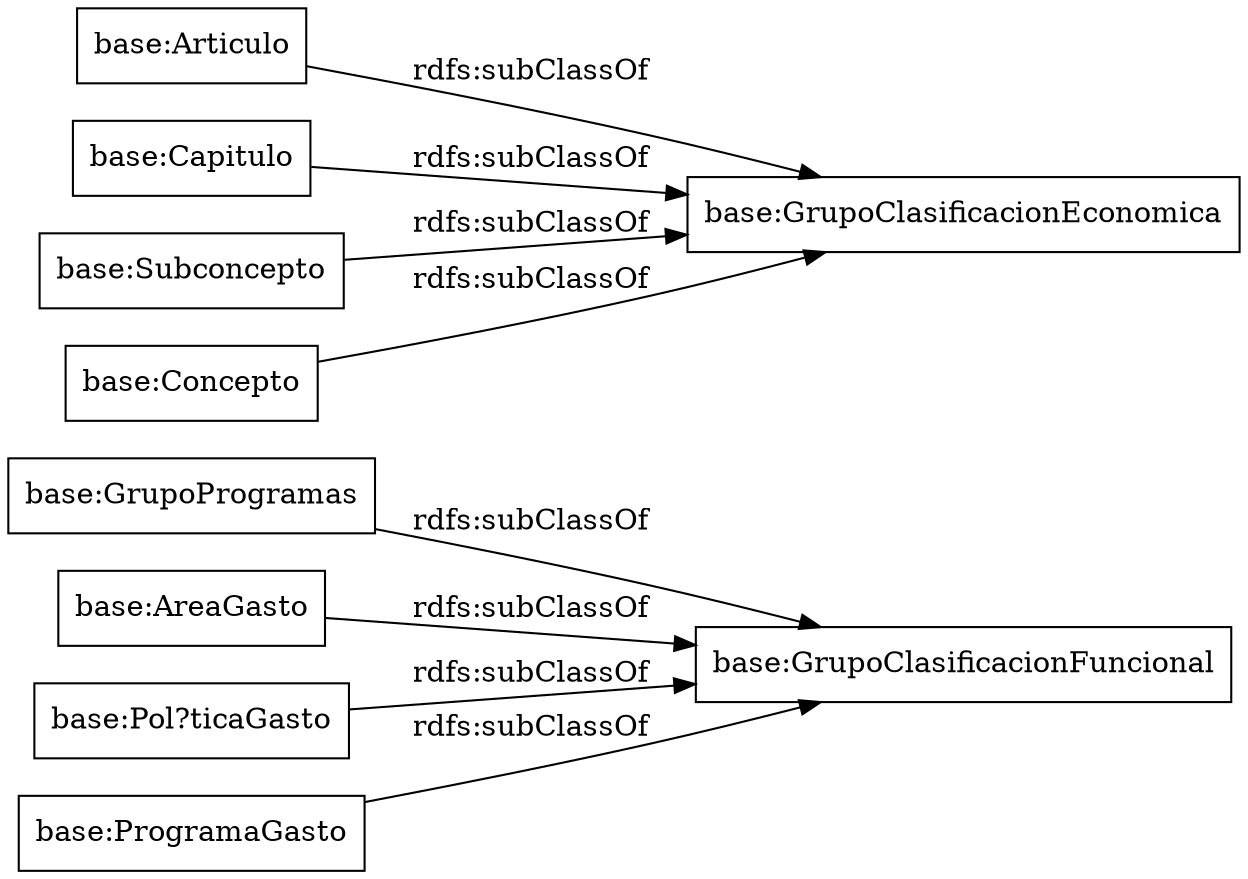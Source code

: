 digraph ar2dtool_diagram { 
rankdir=LR;
size="1000"
node [shape = rectangle, color="black"]; "base:GrupoProgramas" "base:GrupoClasificacionFuncional" "base:AreaGasto" "base:Articulo" "base:Pol?ticaGasto" "base:ProgramaGasto" "base:Capitulo" "base:Subconcepto" "base:GrupoClasificacionEconomica" "base:Concepto" ; /*classes style*/
	"base:Pol?ticaGasto" -> "base:GrupoClasificacionFuncional" [ label = "rdfs:subClassOf" ];
	"base:GrupoProgramas" -> "base:GrupoClasificacionFuncional" [ label = "rdfs:subClassOf" ];
	"base:AreaGasto" -> "base:GrupoClasificacionFuncional" [ label = "rdfs:subClassOf" ];
	"base:Concepto" -> "base:GrupoClasificacionEconomica" [ label = "rdfs:subClassOf" ];
	"base:ProgramaGasto" -> "base:GrupoClasificacionFuncional" [ label = "rdfs:subClassOf" ];
	"base:Subconcepto" -> "base:GrupoClasificacionEconomica" [ label = "rdfs:subClassOf" ];
	"base:Articulo" -> "base:GrupoClasificacionEconomica" [ label = "rdfs:subClassOf" ];
	"base:Capitulo" -> "base:GrupoClasificacionEconomica" [ label = "rdfs:subClassOf" ];

}
